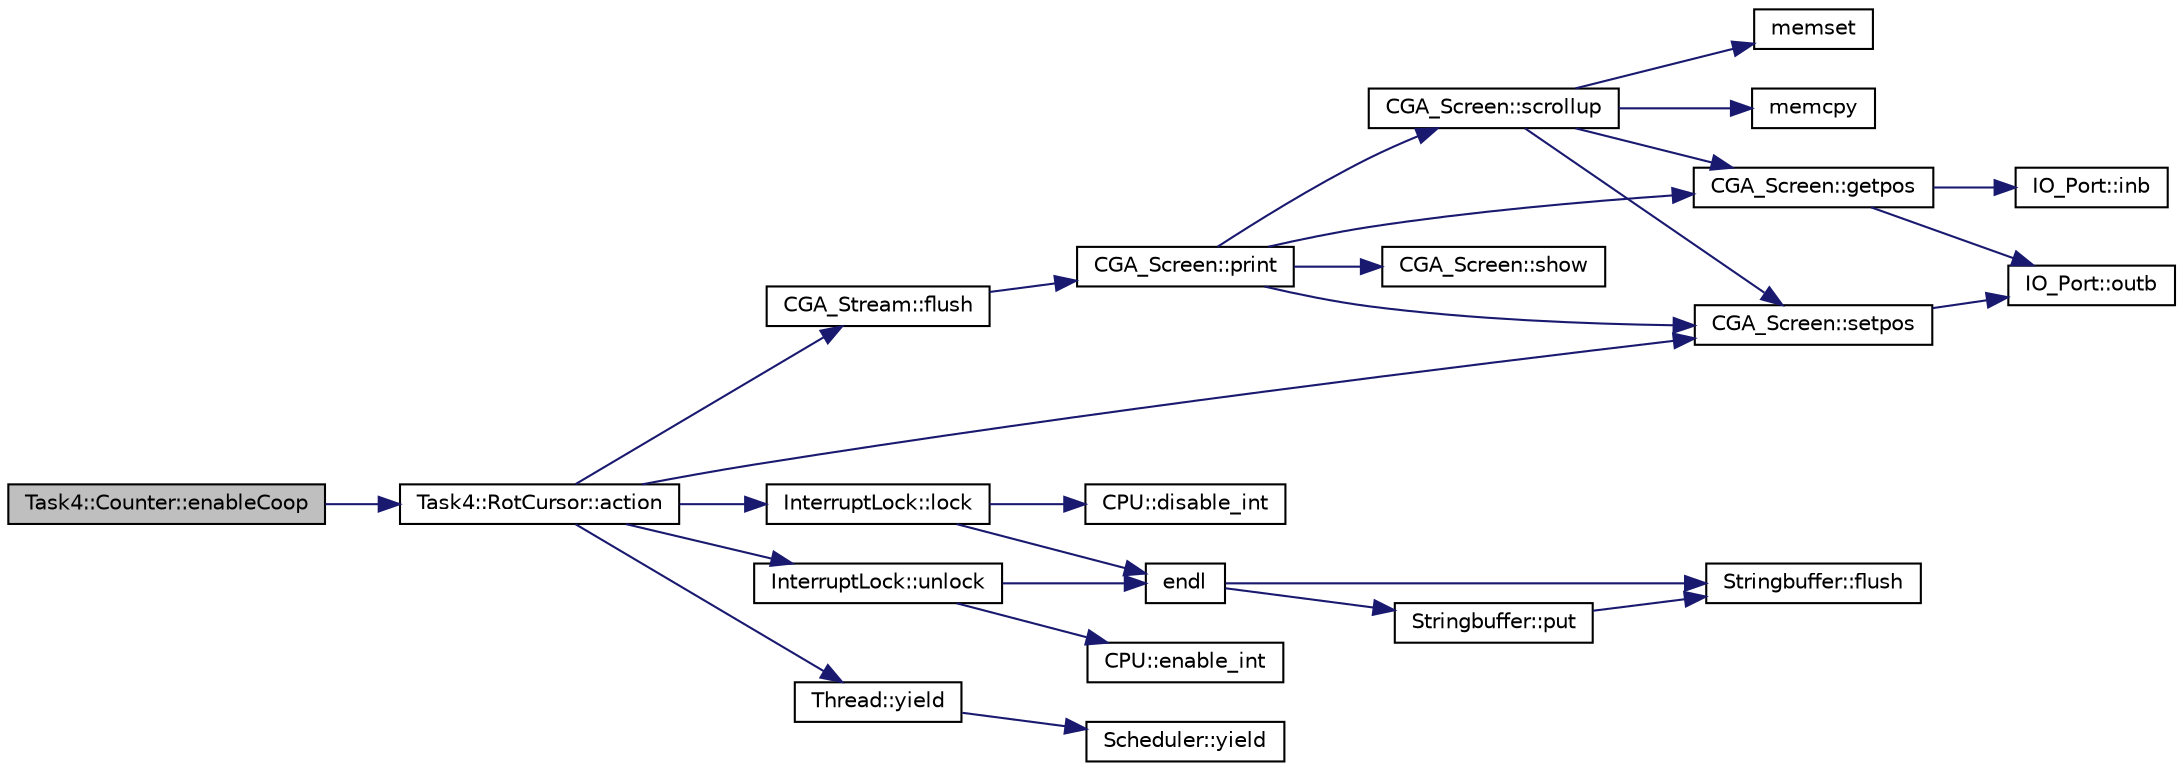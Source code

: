 digraph "Task4::Counter::enableCoop"
{
  bgcolor="transparent";
  edge [fontname="Helvetica",fontsize="10",labelfontname="Helvetica",labelfontsize="10"];
  node [fontname="Helvetica",fontsize="10",shape=record];
  rankdir="LR";
  Node1 [label="Task4::Counter::enableCoop",height=0.2,width=0.4,color="black", fillcolor="grey75", style="filled", fontcolor="black"];
  Node1 -> Node2 [color="midnightblue",fontsize="10",style="solid",fontname="Helvetica"];
  Node2 [label="Task4::RotCursor::action",height=0.2,width=0.4,color="black",URL="$classTask4_1_1RotCursor.html#a33e3fee3981896223823f4b396339f40",tooltip="start outputting the symbol "];
  Node2 -> Node3 [color="midnightblue",fontsize="10",style="solid",fontname="Helvetica"];
  Node3 [label="InterruptLock::lock",height=0.2,width=0.4,color="black",URL="$classInterruptLock.html#abec995c19d83605ff0b910163878505f"];
  Node3 -> Node4 [color="midnightblue",fontsize="10",style="solid",fontname="Helvetica"];
  Node4 [label="CPU::disable_int",height=0.2,width=0.4,color="black",URL="$classCPU.html#ac6fb3ac4a286728ae0deb78628b98b2d"];
  Node3 -> Node5 [color="midnightblue",fontsize="10",style="solid",fontname="Helvetica"];
  Node5 [label="endl",height=0.2,width=0.4,color="black",URL="$o__stream_8h.html#a28de23f7cab39bdb0f6a5dc3801b6c6d",tooltip="print buffer after adding a newline "];
  Node5 -> Node6 [color="midnightblue",fontsize="10",style="solid",fontname="Helvetica"];
  Node6 [label="Stringbuffer::put",height=0.2,width=0.4,color="black",URL="$classStringbuffer.html#ae497ac75047c4a8d2e35d49b92878480",tooltip="insert a character into the buffer "];
  Node6 -> Node7 [color="midnightblue",fontsize="10",style="solid",fontname="Helvetica"];
  Node7 [label="Stringbuffer::flush",height=0.2,width=0.4,color="black",URL="$classStringbuffer.html#abfb79178e3d7520f99aec80f996abaac",tooltip="flush the content of the buffer to the screen "];
  Node5 -> Node7 [color="midnightblue",fontsize="10",style="solid",fontname="Helvetica"];
  Node2 -> Node8 [color="midnightblue",fontsize="10",style="solid",fontname="Helvetica"];
  Node8 [label="CGA_Stream::flush",height=0.2,width=0.4,color="black",URL="$classCGA__Stream.html#a73572f5377a28f09ee9dc3af7b5a65b9",tooltip="ausgeben des Inhaltes des internen Puffers "];
  Node8 -> Node9 [color="midnightblue",fontsize="10",style="solid",fontname="Helvetica"];
  Node9 [label="CGA_Screen::print",height=0.2,width=0.4,color="black",URL="$classCGA__Screen.html#a6c295831093cab87c3944e39160965b9",tooltip="gibt eine Zeichenkette an der aktuellen Position aus "];
  Node9 -> Node10 [color="midnightblue",fontsize="10",style="solid",fontname="Helvetica"];
  Node10 [label="CGA_Screen::getpos",height=0.2,width=0.4,color="black",URL="$classCGA__Screen.html#a6f47426c0cf0662b6835d64e08cf929e",tooltip="get the cursor position "];
  Node10 -> Node11 [color="midnightblue",fontsize="10",style="solid",fontname="Helvetica"];
  Node11 [label="IO_Port::outb",height=0.2,width=0.4,color="black",URL="$classIO__Port.html#a63edbd1cd64f3188c448e32408c2681c",tooltip="write a byte value to the associated port. "];
  Node10 -> Node12 [color="midnightblue",fontsize="10",style="solid",fontname="Helvetica"];
  Node12 [label="IO_Port::inb",height=0.2,width=0.4,color="black",URL="$classIO__Port.html#a77b7915e167487c31150a4c4b9a15496",tooltip="read a byte value from the associated port. "];
  Node9 -> Node13 [color="midnightblue",fontsize="10",style="solid",fontname="Helvetica"];
  Node13 [label="CGA_Screen::show",height=0.2,width=0.4,color="black",URL="$classCGA__Screen.html#a6dfbfb197371c461938cfcc9c5d70187",tooltip="print a character to a specific position "];
  Node9 -> Node14 [color="midnightblue",fontsize="10",style="solid",fontname="Helvetica"];
  Node14 [label="CGA_Screen::setpos",height=0.2,width=0.4,color="black",URL="$classCGA__Screen.html#a346b7ccc05356f76e738a76a24510e33",tooltip="set the cursor position "];
  Node14 -> Node11 [color="midnightblue",fontsize="10",style="solid",fontname="Helvetica"];
  Node9 -> Node15 [color="midnightblue",fontsize="10",style="solid",fontname="Helvetica"];
  Node15 [label="CGA_Screen::scrollup",height=0.2,width=0.4,color="black",URL="$classCGA__Screen.html#a3808a301813e3e1b6368ab75a94ea652",tooltip="das aktuelle Display wird eine Zeile nach oben gescrollt "];
  Node15 -> Node16 [color="midnightblue",fontsize="10",style="solid",fontname="Helvetica"];
  Node16 [label="memcpy",height=0.2,width=0.4,color="black",URL="$cgascr_8cc.html#a6e6bcac2e080fd8066ffd4b46cc64db0"];
  Node15 -> Node17 [color="midnightblue",fontsize="10",style="solid",fontname="Helvetica"];
  Node17 [label="memset",height=0.2,width=0.4,color="black",URL="$cgascr_8cc.html#a9138eaf62e2ebaff35fe90d676b94126"];
  Node15 -> Node10 [color="midnightblue",fontsize="10",style="solid",fontname="Helvetica"];
  Node15 -> Node14 [color="midnightblue",fontsize="10",style="solid",fontname="Helvetica"];
  Node2 -> Node14 [color="midnightblue",fontsize="10",style="solid",fontname="Helvetica"];
  Node2 -> Node18 [color="midnightblue",fontsize="10",style="solid",fontname="Helvetica"];
  Node18 [label="InterruptLock::unlock",height=0.2,width=0.4,color="black",URL="$classInterruptLock.html#ad98e2cfdac315b8d37072e03f8d31766"];
  Node18 -> Node5 [color="midnightblue",fontsize="10",style="solid",fontname="Helvetica"];
  Node18 -> Node19 [color="midnightblue",fontsize="10",style="solid",fontname="Helvetica"];
  Node19 [label="CPU::enable_int",height=0.2,width=0.4,color="black",URL="$classCPU.html#ab5e5a2260ef84a433c181786f11c4609"];
  Node2 -> Node20 [color="midnightblue",fontsize="10",style="solid",fontname="Helvetica"];
  Node20 [label="Thread::yield",height=0.2,width=0.4,color="black",URL="$classThread.html#a51beecba775ba0562eb48873aabd5397"];
  Node20 -> Node21 [color="midnightblue",fontsize="10",style="solid",fontname="Helvetica"];
  Node21 [label="Scheduler::yield",height=0.2,width=0.4,color="black",URL="$classScheduler.html#ac9772d8cae96fa2d4473378497689eb4",tooltip="Yield to another ready thread. "];
}
